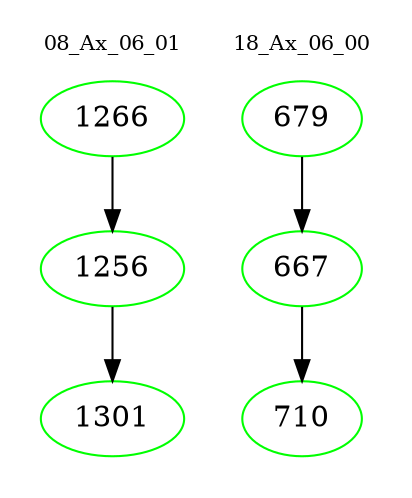 digraph{
subgraph cluster_0 {
color = white
label = "08_Ax_06_01";
fontsize=10;
T0_1266 [label="1266", color="green"]
T0_1266 -> T0_1256 [color="black"]
T0_1256 [label="1256", color="green"]
T0_1256 -> T0_1301 [color="black"]
T0_1301 [label="1301", color="green"]
}
subgraph cluster_1 {
color = white
label = "18_Ax_06_00";
fontsize=10;
T1_679 [label="679", color="green"]
T1_679 -> T1_667 [color="black"]
T1_667 [label="667", color="green"]
T1_667 -> T1_710 [color="black"]
T1_710 [label="710", color="green"]
}
}
